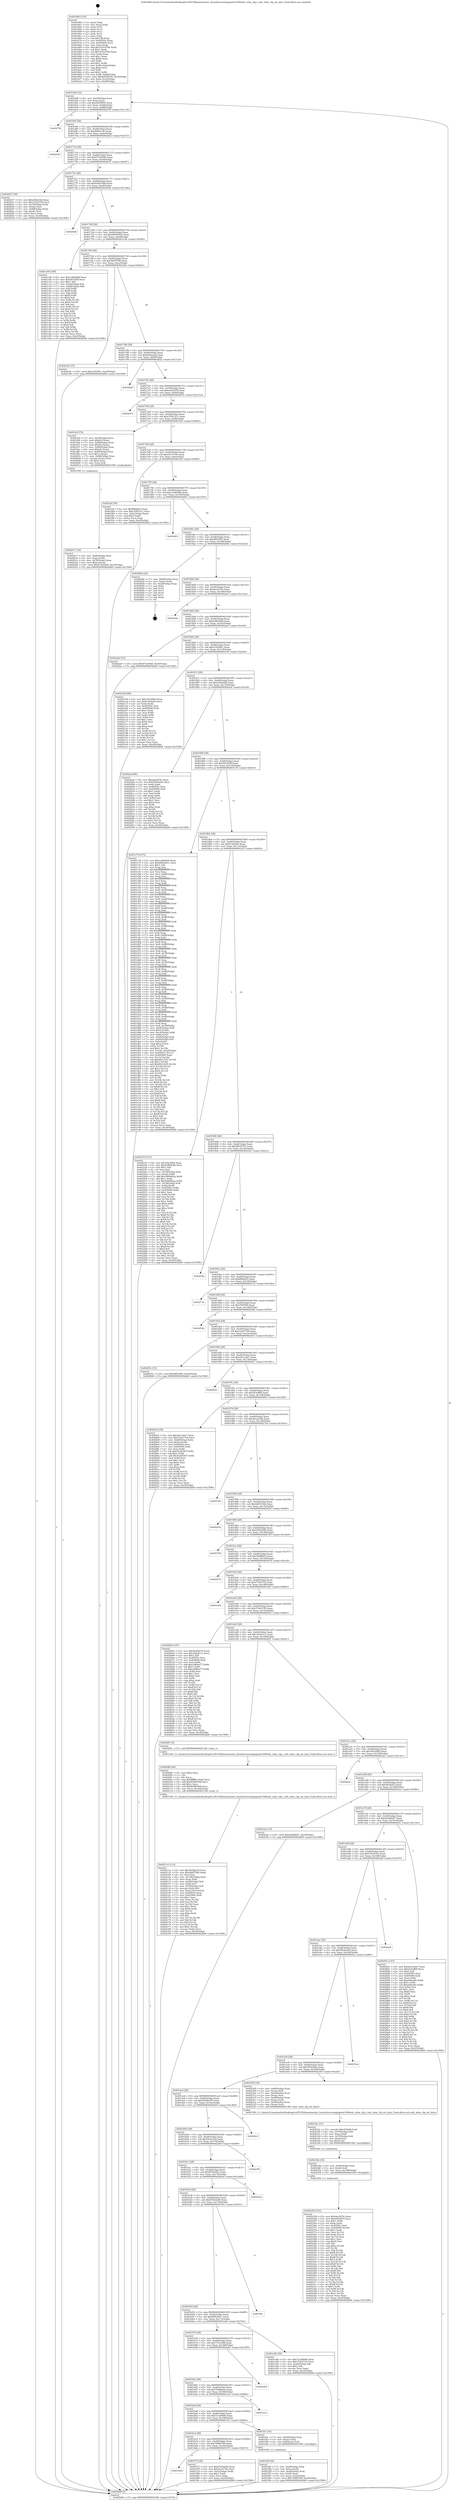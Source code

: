 digraph "0x401660" {
  label = "0x401660 (/mnt/c/Users/mathe/Desktop/tcc/POCII/binaries/extr_linuxdriversstagingwilc1000wilc_wlan_cfg.c_wilc_wlan_cfg_set_byte_Final-ollvm.out::main(0))"
  labelloc = "t"
  node[shape=record]

  Entry [label="",width=0.3,height=0.3,shape=circle,fillcolor=black,style=filled]
  "0x4016d4" [label="{
     0x4016d4 [32]\l
     | [instrs]\l
     &nbsp;&nbsp;0x4016d4 \<+6\>: mov -0xc0(%rbp),%eax\l
     &nbsp;&nbsp;0x4016da \<+2\>: mov %eax,%ecx\l
     &nbsp;&nbsp;0x4016dc \<+6\>: sub $0x8250f055,%ecx\l
     &nbsp;&nbsp;0x4016e2 \<+6\>: mov %eax,-0xd4(%rbp)\l
     &nbsp;&nbsp;0x4016e8 \<+6\>: mov %ecx,-0xd8(%rbp)\l
     &nbsp;&nbsp;0x4016ee \<+6\>: je 000000000040279f \<main+0x113f\>\l
  }"]
  "0x40279f" [label="{
     0x40279f\l
  }", style=dashed]
  "0x4016f4" [label="{
     0x4016f4 [28]\l
     | [instrs]\l
     &nbsp;&nbsp;0x4016f4 \<+5\>: jmp 00000000004016f9 \<main+0x99\>\l
     &nbsp;&nbsp;0x4016f9 \<+6\>: mov -0xd4(%rbp),%eax\l
     &nbsp;&nbsp;0x4016ff \<+5\>: sub $0x8660c34c,%eax\l
     &nbsp;&nbsp;0x401704 \<+6\>: mov %eax,-0xdc(%rbp)\l
     &nbsp;&nbsp;0x40170a \<+6\>: je 00000000004024d3 \<main+0xe73\>\l
  }"]
  Exit [label="",width=0.3,height=0.3,shape=circle,fillcolor=black,style=filled,peripheries=2]
  "0x4024d3" [label="{
     0x4024d3\l
  }", style=dashed]
  "0x401710" [label="{
     0x401710 [28]\l
     | [instrs]\l
     &nbsp;&nbsp;0x401710 \<+5\>: jmp 0000000000401715 \<main+0xb5\>\l
     &nbsp;&nbsp;0x401715 \<+6\>: mov -0xd4(%rbp),%eax\l
     &nbsp;&nbsp;0x40171b \<+5\>: sub $0x873e0440,%eax\l
     &nbsp;&nbsp;0x401720 \<+6\>: mov %eax,-0xe0(%rbp)\l
     &nbsp;&nbsp;0x401726 \<+6\>: je 0000000000402037 \<main+0x9d7\>\l
  }"]
  "0x40235d" [label="{
     0x40235d [141]\l
     | [instrs]\l
     &nbsp;&nbsp;0x40235d \<+5\>: mov $0xdaa3b7fe,%eax\l
     &nbsp;&nbsp;0x402362 \<+5\>: mov $0x46cf2f53,%ecx\l
     &nbsp;&nbsp;0x402367 \<+3\>: mov $0x1,%r9b\l
     &nbsp;&nbsp;0x40236a \<+2\>: xor %edx,%edx\l
     &nbsp;&nbsp;0x40236c \<+7\>: mov 0x40505c,%esi\l
     &nbsp;&nbsp;0x402373 \<+8\>: mov 0x405060,%r10d\l
     &nbsp;&nbsp;0x40237b \<+3\>: sub $0x1,%edx\l
     &nbsp;&nbsp;0x40237e \<+3\>: mov %esi,%r11d\l
     &nbsp;&nbsp;0x402381 \<+3\>: add %edx,%r11d\l
     &nbsp;&nbsp;0x402384 \<+4\>: imul %r11d,%esi\l
     &nbsp;&nbsp;0x402388 \<+3\>: and $0x1,%esi\l
     &nbsp;&nbsp;0x40238b \<+3\>: cmp $0x0,%esi\l
     &nbsp;&nbsp;0x40238e \<+3\>: sete %bl\l
     &nbsp;&nbsp;0x402391 \<+4\>: cmp $0xa,%r10d\l
     &nbsp;&nbsp;0x402395 \<+4\>: setl %r14b\l
     &nbsp;&nbsp;0x402399 \<+3\>: mov %bl,%r15b\l
     &nbsp;&nbsp;0x40239c \<+4\>: xor $0xff,%r15b\l
     &nbsp;&nbsp;0x4023a0 \<+3\>: mov %r14b,%r12b\l
     &nbsp;&nbsp;0x4023a3 \<+4\>: xor $0xff,%r12b\l
     &nbsp;&nbsp;0x4023a7 \<+4\>: xor $0x1,%r9b\l
     &nbsp;&nbsp;0x4023ab \<+3\>: mov %r15b,%r13b\l
     &nbsp;&nbsp;0x4023ae \<+4\>: and $0xff,%r13b\l
     &nbsp;&nbsp;0x4023b2 \<+3\>: and %r9b,%bl\l
     &nbsp;&nbsp;0x4023b5 \<+3\>: mov %r12b,%dl\l
     &nbsp;&nbsp;0x4023b8 \<+3\>: and $0xff,%dl\l
     &nbsp;&nbsp;0x4023bb \<+3\>: and %r9b,%r14b\l
     &nbsp;&nbsp;0x4023be \<+3\>: or %bl,%r13b\l
     &nbsp;&nbsp;0x4023c1 \<+3\>: or %r14b,%dl\l
     &nbsp;&nbsp;0x4023c4 \<+3\>: xor %dl,%r13b\l
     &nbsp;&nbsp;0x4023c7 \<+3\>: or %r12b,%r15b\l
     &nbsp;&nbsp;0x4023ca \<+4\>: xor $0xff,%r15b\l
     &nbsp;&nbsp;0x4023ce \<+4\>: or $0x1,%r9b\l
     &nbsp;&nbsp;0x4023d2 \<+3\>: and %r9b,%r15b\l
     &nbsp;&nbsp;0x4023d5 \<+3\>: or %r15b,%r13b\l
     &nbsp;&nbsp;0x4023d8 \<+4\>: test $0x1,%r13b\l
     &nbsp;&nbsp;0x4023dc \<+3\>: cmovne %ecx,%eax\l
     &nbsp;&nbsp;0x4023df \<+6\>: mov %eax,-0xc0(%rbp)\l
     &nbsp;&nbsp;0x4023e5 \<+5\>: jmp 0000000000402b68 \<main+0x1508\>\l
  }"]
  "0x402037" [label="{
     0x402037 [39]\l
     | [instrs]\l
     &nbsp;&nbsp;0x402037 \<+5\>: mov $0xe5fa63d4,%eax\l
     &nbsp;&nbsp;0x40203c \<+5\>: mov $0x37de5159,%ecx\l
     &nbsp;&nbsp;0x402041 \<+4\>: mov -0x78(%rbp),%rdx\l
     &nbsp;&nbsp;0x402045 \<+2\>: mov (%rdx),%esi\l
     &nbsp;&nbsp;0x402047 \<+7\>: mov -0x88(%rbp),%rdx\l
     &nbsp;&nbsp;0x40204e \<+2\>: cmp (%rdx),%esi\l
     &nbsp;&nbsp;0x402050 \<+3\>: cmovl %ecx,%eax\l
     &nbsp;&nbsp;0x402053 \<+6\>: mov %eax,-0xc0(%rbp)\l
     &nbsp;&nbsp;0x402059 \<+5\>: jmp 0000000000402b68 \<main+0x1508\>\l
  }"]
  "0x40172c" [label="{
     0x40172c [28]\l
     | [instrs]\l
     &nbsp;&nbsp;0x40172c \<+5\>: jmp 0000000000401731 \<main+0xd1\>\l
     &nbsp;&nbsp;0x401731 \<+6\>: mov -0xd4(%rbp),%eax\l
     &nbsp;&nbsp;0x401737 \<+5\>: sub $0x8c8b76d0,%eax\l
     &nbsp;&nbsp;0x40173c \<+6\>: mov %eax,-0xe4(%rbp)\l
     &nbsp;&nbsp;0x401742 \<+6\>: je 00000000004029a8 \<main+0x1348\>\l
  }"]
  "0x40234b" [label="{
     0x40234b [18]\l
     | [instrs]\l
     &nbsp;&nbsp;0x40234b \<+4\>: mov -0x80(%rbp),%rdi\l
     &nbsp;&nbsp;0x40234f \<+3\>: mov (%rdi),%rdi\l
     &nbsp;&nbsp;0x402352 \<+6\>: mov %eax,-0x198(%rbp)\l
     &nbsp;&nbsp;0x402358 \<+5\>: call 0000000000401030 \<free@plt\>\l
     | [calls]\l
     &nbsp;&nbsp;0x401030 \{1\} (unknown)\l
  }"]
  "0x4029a8" [label="{
     0x4029a8\l
  }", style=dashed]
  "0x401748" [label="{
     0x401748 [28]\l
     | [instrs]\l
     &nbsp;&nbsp;0x401748 \<+5\>: jmp 000000000040174d \<main+0xed\>\l
     &nbsp;&nbsp;0x40174d \<+6\>: mov -0xd4(%rbp),%eax\l
     &nbsp;&nbsp;0x401753 \<+5\>: sub $0x94005834,%eax\l
     &nbsp;&nbsp;0x401758 \<+6\>: mov %eax,-0xe8(%rbp)\l
     &nbsp;&nbsp;0x40175e \<+6\>: je 0000000000401c06 \<main+0x5a6\>\l
  }"]
  "0x40232c" [label="{
     0x40232c [31]\l
     | [instrs]\l
     &nbsp;&nbsp;0x40232c \<+10\>: movabs $0x4030d6,%rdi\l
     &nbsp;&nbsp;0x402336 \<+4\>: mov -0x70(%rbp),%r8\l
     &nbsp;&nbsp;0x40233a \<+3\>: mov %eax,(%r8)\l
     &nbsp;&nbsp;0x40233d \<+4\>: mov -0x70(%rbp),%r8\l
     &nbsp;&nbsp;0x402341 \<+3\>: mov (%r8),%esi\l
     &nbsp;&nbsp;0x402344 \<+2\>: mov $0x0,%al\l
     &nbsp;&nbsp;0x402346 \<+5\>: call 0000000000401040 \<printf@plt\>\l
     | [calls]\l
     &nbsp;&nbsp;0x401040 \{1\} (unknown)\l
  }"]
  "0x401c06" [label="{
     0x401c06 [106]\l
     | [instrs]\l
     &nbsp;&nbsp;0x401c06 \<+5\>: mov $0xcc6600d9,%eax\l
     &nbsp;&nbsp;0x401c0b \<+5\>: mov $0xf451f45f,%ecx\l
     &nbsp;&nbsp;0x401c10 \<+2\>: mov $0x1,%dl\l
     &nbsp;&nbsp;0x401c12 \<+7\>: mov -0xba(%rbp),%sil\l
     &nbsp;&nbsp;0x401c19 \<+7\>: mov -0xb9(%rbp),%dil\l
     &nbsp;&nbsp;0x401c20 \<+3\>: mov %sil,%r8b\l
     &nbsp;&nbsp;0x401c23 \<+4\>: xor $0xff,%r8b\l
     &nbsp;&nbsp;0x401c27 \<+3\>: mov %dil,%r9b\l
     &nbsp;&nbsp;0x401c2a \<+4\>: xor $0xff,%r9b\l
     &nbsp;&nbsp;0x401c2e \<+3\>: xor $0x0,%dl\l
     &nbsp;&nbsp;0x401c31 \<+3\>: mov %r8b,%r10b\l
     &nbsp;&nbsp;0x401c34 \<+4\>: and $0x0,%r10b\l
     &nbsp;&nbsp;0x401c38 \<+3\>: and %dl,%sil\l
     &nbsp;&nbsp;0x401c3b \<+3\>: mov %r9b,%r11b\l
     &nbsp;&nbsp;0x401c3e \<+4\>: and $0x0,%r11b\l
     &nbsp;&nbsp;0x401c42 \<+3\>: and %dl,%dil\l
     &nbsp;&nbsp;0x401c45 \<+3\>: or %sil,%r10b\l
     &nbsp;&nbsp;0x401c48 \<+3\>: or %dil,%r11b\l
     &nbsp;&nbsp;0x401c4b \<+3\>: xor %r11b,%r10b\l
     &nbsp;&nbsp;0x401c4e \<+3\>: or %r9b,%r8b\l
     &nbsp;&nbsp;0x401c51 \<+4\>: xor $0xff,%r8b\l
     &nbsp;&nbsp;0x401c55 \<+3\>: or $0x0,%dl\l
     &nbsp;&nbsp;0x401c58 \<+3\>: and %dl,%r8b\l
     &nbsp;&nbsp;0x401c5b \<+3\>: or %r8b,%r10b\l
     &nbsp;&nbsp;0x401c5e \<+4\>: test $0x1,%r10b\l
     &nbsp;&nbsp;0x401c62 \<+3\>: cmovne %ecx,%eax\l
     &nbsp;&nbsp;0x401c65 \<+6\>: mov %eax,-0xc0(%rbp)\l
     &nbsp;&nbsp;0x401c6b \<+5\>: jmp 0000000000402b68 \<main+0x1508\>\l
  }"]
  "0x401764" [label="{
     0x401764 [28]\l
     | [instrs]\l
     &nbsp;&nbsp;0x401764 \<+5\>: jmp 0000000000401769 \<main+0x109\>\l
     &nbsp;&nbsp;0x401769 \<+6\>: mov -0xd4(%rbp),%eax\l
     &nbsp;&nbsp;0x40176f \<+5\>: sub $0x94df7586,%eax\l
     &nbsp;&nbsp;0x401774 \<+6\>: mov %eax,-0xec(%rbp)\l
     &nbsp;&nbsp;0x40177a \<+6\>: je 000000000040218e \<main+0xb2e\>\l
  }"]
  "0x402b68" [label="{
     0x402b68 [5]\l
     | [instrs]\l
     &nbsp;&nbsp;0x402b68 \<+5\>: jmp 00000000004016d4 \<main+0x74\>\l
  }"]
  "0x401660" [label="{
     0x401660 [116]\l
     | [instrs]\l
     &nbsp;&nbsp;0x401660 \<+1\>: push %rbp\l
     &nbsp;&nbsp;0x401661 \<+3\>: mov %rsp,%rbp\l
     &nbsp;&nbsp;0x401664 \<+2\>: push %r15\l
     &nbsp;&nbsp;0x401666 \<+2\>: push %r14\l
     &nbsp;&nbsp;0x401668 \<+2\>: push %r13\l
     &nbsp;&nbsp;0x40166a \<+2\>: push %r12\l
     &nbsp;&nbsp;0x40166c \<+1\>: push %rbx\l
     &nbsp;&nbsp;0x40166d \<+7\>: sub $0x198,%rsp\l
     &nbsp;&nbsp;0x401674 \<+7\>: mov 0x40505c,%eax\l
     &nbsp;&nbsp;0x40167b \<+7\>: mov 0x405060,%ecx\l
     &nbsp;&nbsp;0x401682 \<+2\>: mov %eax,%edx\l
     &nbsp;&nbsp;0x401684 \<+6\>: add $0x1b51d764,%edx\l
     &nbsp;&nbsp;0x40168a \<+3\>: sub $0x1,%edx\l
     &nbsp;&nbsp;0x40168d \<+6\>: sub $0x1b51d764,%edx\l
     &nbsp;&nbsp;0x401693 \<+3\>: imul %edx,%eax\l
     &nbsp;&nbsp;0x401696 \<+3\>: and $0x1,%eax\l
     &nbsp;&nbsp;0x401699 \<+3\>: cmp $0x0,%eax\l
     &nbsp;&nbsp;0x40169c \<+4\>: sete %r8b\l
     &nbsp;&nbsp;0x4016a0 \<+4\>: and $0x1,%r8b\l
     &nbsp;&nbsp;0x4016a4 \<+7\>: mov %r8b,-0xba(%rbp)\l
     &nbsp;&nbsp;0x4016ab \<+3\>: cmp $0xa,%ecx\l
     &nbsp;&nbsp;0x4016ae \<+4\>: setl %r8b\l
     &nbsp;&nbsp;0x4016b2 \<+4\>: and $0x1,%r8b\l
     &nbsp;&nbsp;0x4016b6 \<+7\>: mov %r8b,-0xb9(%rbp)\l
     &nbsp;&nbsp;0x4016bd \<+10\>: movl $0x94005834,-0xc0(%rbp)\l
     &nbsp;&nbsp;0x4016c7 \<+6\>: mov %edi,-0xc4(%rbp)\l
     &nbsp;&nbsp;0x4016cd \<+7\>: mov %rsi,-0xd0(%rbp)\l
  }"]
  "0x40211e" [label="{
     0x40211e [112]\l
     | [instrs]\l
     &nbsp;&nbsp;0x40211e \<+5\>: mov $0x5b29bc55,%ecx\l
     &nbsp;&nbsp;0x402123 \<+5\>: mov $0x94df7586,%edx\l
     &nbsp;&nbsp;0x402128 \<+2\>: xor %esi,%esi\l
     &nbsp;&nbsp;0x40212a \<+6\>: mov -0x194(%rbp),%edi\l
     &nbsp;&nbsp;0x402130 \<+3\>: imul %eax,%edi\l
     &nbsp;&nbsp;0x402133 \<+4\>: mov -0x80(%rbp),%r8\l
     &nbsp;&nbsp;0x402137 \<+3\>: mov (%r8),%r8\l
     &nbsp;&nbsp;0x40213a \<+4\>: mov -0x78(%rbp),%r9\l
     &nbsp;&nbsp;0x40213e \<+3\>: movslq (%r9),%r9\l
     &nbsp;&nbsp;0x402141 \<+4\>: mov %edi,(%r8,%r9,4)\l
     &nbsp;&nbsp;0x402145 \<+7\>: mov 0x40505c,%eax\l
     &nbsp;&nbsp;0x40214c \<+7\>: mov 0x405060,%edi\l
     &nbsp;&nbsp;0x402153 \<+3\>: sub $0x1,%esi\l
     &nbsp;&nbsp;0x402156 \<+3\>: mov %eax,%r10d\l
     &nbsp;&nbsp;0x402159 \<+3\>: add %esi,%r10d\l
     &nbsp;&nbsp;0x40215c \<+4\>: imul %r10d,%eax\l
     &nbsp;&nbsp;0x402160 \<+3\>: and $0x1,%eax\l
     &nbsp;&nbsp;0x402163 \<+3\>: cmp $0x0,%eax\l
     &nbsp;&nbsp;0x402166 \<+4\>: sete %r11b\l
     &nbsp;&nbsp;0x40216a \<+3\>: cmp $0xa,%edi\l
     &nbsp;&nbsp;0x40216d \<+3\>: setl %bl\l
     &nbsp;&nbsp;0x402170 \<+3\>: mov %r11b,%r14b\l
     &nbsp;&nbsp;0x402173 \<+3\>: and %bl,%r14b\l
     &nbsp;&nbsp;0x402176 \<+3\>: xor %bl,%r11b\l
     &nbsp;&nbsp;0x402179 \<+3\>: or %r11b,%r14b\l
     &nbsp;&nbsp;0x40217c \<+4\>: test $0x1,%r14b\l
     &nbsp;&nbsp;0x402180 \<+3\>: cmovne %edx,%ecx\l
     &nbsp;&nbsp;0x402183 \<+6\>: mov %ecx,-0xc0(%rbp)\l
     &nbsp;&nbsp;0x402189 \<+5\>: jmp 0000000000402b68 \<main+0x1508\>\l
  }"]
  "0x40218e" [label="{
     0x40218e [15]\l
     | [instrs]\l
     &nbsp;&nbsp;0x40218e \<+10\>: movl $0xe18cf001,-0xc0(%rbp)\l
     &nbsp;&nbsp;0x402198 \<+5\>: jmp 0000000000402b68 \<main+0x1508\>\l
  }"]
  "0x401780" [label="{
     0x401780 [28]\l
     | [instrs]\l
     &nbsp;&nbsp;0x401780 \<+5\>: jmp 0000000000401785 \<main+0x125\>\l
     &nbsp;&nbsp;0x401785 \<+6\>: mov -0xd4(%rbp),%eax\l
     &nbsp;&nbsp;0x40178b \<+5\>: sub $0x9edeaad2,%eax\l
     &nbsp;&nbsp;0x401790 \<+6\>: mov %eax,-0xf0(%rbp)\l
     &nbsp;&nbsp;0x401796 \<+6\>: je 000000000040282d \<main+0x11cd\>\l
  }"]
  "0x4020f6" [label="{
     0x4020f6 [40]\l
     | [instrs]\l
     &nbsp;&nbsp;0x4020f6 \<+5\>: mov $0x2,%ecx\l
     &nbsp;&nbsp;0x4020fb \<+1\>: cltd\l
     &nbsp;&nbsp;0x4020fc \<+2\>: idiv %ecx\l
     &nbsp;&nbsp;0x4020fe \<+6\>: imul $0xfffffffe,%edx,%ecx\l
     &nbsp;&nbsp;0x402104 \<+6\>: add $0x85480308,%ecx\l
     &nbsp;&nbsp;0x40210a \<+3\>: add $0x1,%ecx\l
     &nbsp;&nbsp;0x40210d \<+6\>: sub $0x85480308,%ecx\l
     &nbsp;&nbsp;0x402113 \<+6\>: mov %ecx,-0x194(%rbp)\l
     &nbsp;&nbsp;0x402119 \<+5\>: call 0000000000401160 \<next_i\>\l
     | [calls]\l
     &nbsp;&nbsp;0x401160 \{1\} (/mnt/c/Users/mathe/Desktop/tcc/POCII/binaries/extr_linuxdriversstagingwilc1000wilc_wlan_cfg.c_wilc_wlan_cfg_set_byte_Final-ollvm.out::next_i)\l
  }"]
  "0x40282d" [label="{
     0x40282d\l
  }", style=dashed]
  "0x40179c" [label="{
     0x40179c [28]\l
     | [instrs]\l
     &nbsp;&nbsp;0x40179c \<+5\>: jmp 00000000004017a1 \<main+0x141\>\l
     &nbsp;&nbsp;0x4017a1 \<+6\>: mov -0xd4(%rbp),%eax\l
     &nbsp;&nbsp;0x4017a7 \<+5\>: sub $0xae443f7b,%eax\l
     &nbsp;&nbsp;0x4017ac \<+6\>: mov %eax,-0xf4(%rbp)\l
     &nbsp;&nbsp;0x4017b2 \<+6\>: je 000000000040267d \<main+0x101d\>\l
  }"]
  "0x402017" [label="{
     0x402017 [32]\l
     | [instrs]\l
     &nbsp;&nbsp;0x402017 \<+4\>: mov -0x80(%rbp),%rdi\l
     &nbsp;&nbsp;0x40201b \<+3\>: mov %rax,(%rdi)\l
     &nbsp;&nbsp;0x40201e \<+4\>: mov -0x78(%rbp),%rax\l
     &nbsp;&nbsp;0x402022 \<+6\>: movl $0x0,(%rax)\l
     &nbsp;&nbsp;0x402028 \<+10\>: movl $0x873e0440,-0xc0(%rbp)\l
     &nbsp;&nbsp;0x402032 \<+5\>: jmp 0000000000402b68 \<main+0x1508\>\l
  }"]
  "0x40267d" [label="{
     0x40267d\l
  }", style=dashed]
  "0x4017b8" [label="{
     0x4017b8 [28]\l
     | [instrs]\l
     &nbsp;&nbsp;0x4017b8 \<+5\>: jmp 00000000004017bd \<main+0x15d\>\l
     &nbsp;&nbsp;0x4017bd \<+6\>: mov -0xd4(%rbp),%eax\l
     &nbsp;&nbsp;0x4017c3 \<+5\>: sub $0xc5561511,%eax\l
     &nbsp;&nbsp;0x4017c8 \<+6\>: mov %eax,-0xf8(%rbp)\l
     &nbsp;&nbsp;0x4017ce \<+6\>: je 0000000000401fcd \<main+0x96d\>\l
  }"]
  "0x401be0" [label="{
     0x401be0\l
  }", style=dashed]
  "0x401fcd" [label="{
     0x401fcd [74]\l
     | [instrs]\l
     &nbsp;&nbsp;0x401fcd \<+7\>: mov -0xa0(%rbp),%rax\l
     &nbsp;&nbsp;0x401fd4 \<+6\>: movl $0x64,(%rax)\l
     &nbsp;&nbsp;0x401fda \<+7\>: mov -0x98(%rbp),%rax\l
     &nbsp;&nbsp;0x401fe1 \<+6\>: movl $0x64,(%rax)\l
     &nbsp;&nbsp;0x401fe7 \<+7\>: mov -0x90(%rbp),%rax\l
     &nbsp;&nbsp;0x401fee \<+6\>: movl $0x64,(%rax)\l
     &nbsp;&nbsp;0x401ff4 \<+7\>: mov -0x88(%rbp),%rax\l
     &nbsp;&nbsp;0x401ffb \<+6\>: movl $0x1,(%rax)\l
     &nbsp;&nbsp;0x402001 \<+7\>: mov -0x88(%rbp),%rax\l
     &nbsp;&nbsp;0x402008 \<+3\>: movslq (%rax),%rax\l
     &nbsp;&nbsp;0x40200b \<+4\>: shl $0x2,%rax\l
     &nbsp;&nbsp;0x40200f \<+3\>: mov %rax,%rdi\l
     &nbsp;&nbsp;0x402012 \<+5\>: call 0000000000401050 \<malloc@plt\>\l
     | [calls]\l
     &nbsp;&nbsp;0x401050 \{1\} (unknown)\l
  }"]
  "0x4017d4" [label="{
     0x4017d4 [28]\l
     | [instrs]\l
     &nbsp;&nbsp;0x4017d4 \<+5\>: jmp 00000000004017d9 \<main+0x179\>\l
     &nbsp;&nbsp;0x4017d9 \<+6\>: mov -0xd4(%rbp),%eax\l
     &nbsp;&nbsp;0x4017df \<+5\>: sub $0xc6c1079e,%eax\l
     &nbsp;&nbsp;0x4017e4 \<+6\>: mov %eax,-0xfc(%rbp)\l
     &nbsp;&nbsp;0x4017ea \<+6\>: je 0000000000401faf \<main+0x94f\>\l
  }"]
  "0x401f73" [label="{
     0x401f73 [30]\l
     | [instrs]\l
     &nbsp;&nbsp;0x401f73 \<+5\>: mov $0x67d3dcd9,%eax\l
     &nbsp;&nbsp;0x401f78 \<+5\>: mov $0xc6c1079e,%ecx\l
     &nbsp;&nbsp;0x401f7d \<+3\>: mov -0x2c(%rbp),%edx\l
     &nbsp;&nbsp;0x401f80 \<+3\>: cmp $0x1,%edx\l
     &nbsp;&nbsp;0x401f83 \<+3\>: cmovl %ecx,%eax\l
     &nbsp;&nbsp;0x401f86 \<+6\>: mov %eax,-0xc0(%rbp)\l
     &nbsp;&nbsp;0x401f8c \<+5\>: jmp 0000000000402b68 \<main+0x1508\>\l
  }"]
  "0x401faf" [label="{
     0x401faf [30]\l
     | [instrs]\l
     &nbsp;&nbsp;0x401faf \<+5\>: mov $0xff4f4d23,%eax\l
     &nbsp;&nbsp;0x401fb4 \<+5\>: mov $0xc5561511,%ecx\l
     &nbsp;&nbsp;0x401fb9 \<+3\>: mov -0x2c(%rbp),%edx\l
     &nbsp;&nbsp;0x401fbc \<+3\>: cmp $0x0,%edx\l
     &nbsp;&nbsp;0x401fbf \<+3\>: cmove %ecx,%eax\l
     &nbsp;&nbsp;0x401fc2 \<+6\>: mov %eax,-0xc0(%rbp)\l
     &nbsp;&nbsp;0x401fc8 \<+5\>: jmp 0000000000402b68 \<main+0x1508\>\l
  }"]
  "0x4017f0" [label="{
     0x4017f0 [28]\l
     | [instrs]\l
     &nbsp;&nbsp;0x4017f0 \<+5\>: jmp 00000000004017f5 \<main+0x195\>\l
     &nbsp;&nbsp;0x4017f5 \<+6\>: mov -0xd4(%rbp),%eax\l
     &nbsp;&nbsp;0x4017fb \<+5\>: sub $0xcc6600d9,%eax\l
     &nbsp;&nbsp;0x401800 \<+6\>: mov %eax,-0x100(%rbp)\l
     &nbsp;&nbsp;0x401806 \<+6\>: je 0000000000402963 \<main+0x1303\>\l
  }"]
  "0x401f4f" [label="{
     0x401f4f [36]\l
     | [instrs]\l
     &nbsp;&nbsp;0x401f4f \<+7\>: mov -0xa8(%rbp),%rdi\l
     &nbsp;&nbsp;0x401f56 \<+2\>: mov %eax,(%rdi)\l
     &nbsp;&nbsp;0x401f58 \<+7\>: mov -0xa8(%rbp),%rdi\l
     &nbsp;&nbsp;0x401f5f \<+2\>: mov (%rdi),%eax\l
     &nbsp;&nbsp;0x401f61 \<+3\>: mov %eax,-0x2c(%rbp)\l
     &nbsp;&nbsp;0x401f64 \<+10\>: movl $0x7d986789,-0xc0(%rbp)\l
     &nbsp;&nbsp;0x401f6e \<+5\>: jmp 0000000000402b68 \<main+0x1508\>\l
  }"]
  "0x402963" [label="{
     0x402963\l
  }", style=dashed]
  "0x40180c" [label="{
     0x40180c [28]\l
     | [instrs]\l
     &nbsp;&nbsp;0x40180c \<+5\>: jmp 0000000000401811 \<main+0x1b1\>\l
     &nbsp;&nbsp;0x401811 \<+6\>: mov -0xd4(%rbp),%eax\l
     &nbsp;&nbsp;0x401817 \<+5\>: sub $0xd6f10f9c,%eax\l
     &nbsp;&nbsp;0x40181c \<+6\>: mov %eax,-0x104(%rbp)\l
     &nbsp;&nbsp;0x401822 \<+6\>: je 000000000040294b \<main+0x12eb\>\l
  }"]
  "0x401bc4" [label="{
     0x401bc4 [28]\l
     | [instrs]\l
     &nbsp;&nbsp;0x401bc4 \<+5\>: jmp 0000000000401bc9 \<main+0x569\>\l
     &nbsp;&nbsp;0x401bc9 \<+6\>: mov -0xd4(%rbp),%eax\l
     &nbsp;&nbsp;0x401bcf \<+5\>: sub $0x7d986789,%eax\l
     &nbsp;&nbsp;0x401bd4 \<+6\>: mov %eax,-0x18c(%rbp)\l
     &nbsp;&nbsp;0x401bda \<+6\>: je 0000000000401f73 \<main+0x913\>\l
  }"]
  "0x40294b" [label="{
     0x40294b [24]\l
     | [instrs]\l
     &nbsp;&nbsp;0x40294b \<+7\>: mov -0xb8(%rbp),%rax\l
     &nbsp;&nbsp;0x402952 \<+2\>: mov (%rax),%eax\l
     &nbsp;&nbsp;0x402954 \<+4\>: lea -0x28(%rbp),%rsp\l
     &nbsp;&nbsp;0x402958 \<+1\>: pop %rbx\l
     &nbsp;&nbsp;0x402959 \<+2\>: pop %r12\l
     &nbsp;&nbsp;0x40295b \<+2\>: pop %r13\l
     &nbsp;&nbsp;0x40295d \<+2\>: pop %r14\l
     &nbsp;&nbsp;0x40295f \<+2\>: pop %r15\l
     &nbsp;&nbsp;0x402961 \<+1\>: pop %rbp\l
     &nbsp;&nbsp;0x402962 \<+1\>: ret\l
  }"]
  "0x401828" [label="{
     0x401828 [28]\l
     | [instrs]\l
     &nbsp;&nbsp;0x401828 \<+5\>: jmp 000000000040182d \<main+0x1cd\>\l
     &nbsp;&nbsp;0x40182d \<+6\>: mov -0xd4(%rbp),%eax\l
     &nbsp;&nbsp;0x401833 \<+5\>: sub $0xdaa3b7fe,%eax\l
     &nbsp;&nbsp;0x401838 \<+6\>: mov %eax,-0x108(%rbp)\l
     &nbsp;&nbsp;0x40183e \<+6\>: je 0000000000402a4e \<main+0x13ee\>\l
  }"]
  "0x401f3c" [label="{
     0x401f3c [19]\l
     | [instrs]\l
     &nbsp;&nbsp;0x401f3c \<+7\>: mov -0xb0(%rbp),%rax\l
     &nbsp;&nbsp;0x401f43 \<+3\>: mov (%rax),%rax\l
     &nbsp;&nbsp;0x401f46 \<+4\>: mov 0x8(%rax),%rdi\l
     &nbsp;&nbsp;0x401f4a \<+5\>: call 0000000000401060 \<atoi@plt\>\l
     | [calls]\l
     &nbsp;&nbsp;0x401060 \{1\} (unknown)\l
  }"]
  "0x402a4e" [label="{
     0x402a4e\l
  }", style=dashed]
  "0x401844" [label="{
     0x401844 [28]\l
     | [instrs]\l
     &nbsp;&nbsp;0x401844 \<+5\>: jmp 0000000000401849 \<main+0x1e9\>\l
     &nbsp;&nbsp;0x401849 \<+6\>: mov -0xd4(%rbp),%eax\l
     &nbsp;&nbsp;0x40184f \<+5\>: sub $0xdc863bdd,%eax\l
     &nbsp;&nbsp;0x401854 \<+6\>: mov %eax,-0x10c(%rbp)\l
     &nbsp;&nbsp;0x40185a \<+6\>: je 00000000004022a0 \<main+0xc40\>\l
  }"]
  "0x401ba8" [label="{
     0x401ba8 [28]\l
     | [instrs]\l
     &nbsp;&nbsp;0x401ba8 \<+5\>: jmp 0000000000401bad \<main+0x54d\>\l
     &nbsp;&nbsp;0x401bad \<+6\>: mov -0xd4(%rbp),%eax\l
     &nbsp;&nbsp;0x401bb3 \<+5\>: sub $0x7a1d6946,%eax\l
     &nbsp;&nbsp;0x401bb8 \<+6\>: mov %eax,-0x188(%rbp)\l
     &nbsp;&nbsp;0x401bbe \<+6\>: je 0000000000401f3c \<main+0x8dc\>\l
  }"]
  "0x4022a0" [label="{
     0x4022a0 [15]\l
     | [instrs]\l
     &nbsp;&nbsp;0x4022a0 \<+10\>: movl $0x873e0440,-0xc0(%rbp)\l
     &nbsp;&nbsp;0x4022aa \<+5\>: jmp 0000000000402b68 \<main+0x1508\>\l
  }"]
  "0x401860" [label="{
     0x401860 [28]\l
     | [instrs]\l
     &nbsp;&nbsp;0x401860 \<+5\>: jmp 0000000000401865 \<main+0x205\>\l
     &nbsp;&nbsp;0x401865 \<+6\>: mov -0xd4(%rbp),%eax\l
     &nbsp;&nbsp;0x40186b \<+5\>: sub $0xe18cf001,%eax\l
     &nbsp;&nbsp;0x401870 \<+6\>: mov %eax,-0x110(%rbp)\l
     &nbsp;&nbsp;0x401876 \<+6\>: je 000000000040219d \<main+0xb3d\>\l
  }"]
  "0x401ec4" [label="{
     0x401ec4\l
  }", style=dashed]
  "0x40219d" [label="{
     0x40219d [86]\l
     | [instrs]\l
     &nbsp;&nbsp;0x40219d \<+5\>: mov $0x3d2cf06d,%eax\l
     &nbsp;&nbsp;0x4021a2 \<+5\>: mov $0xfc3e820e,%ecx\l
     &nbsp;&nbsp;0x4021a7 \<+2\>: xor %edx,%edx\l
     &nbsp;&nbsp;0x4021a9 \<+7\>: mov 0x40505c,%esi\l
     &nbsp;&nbsp;0x4021b0 \<+7\>: mov 0x405060,%edi\l
     &nbsp;&nbsp;0x4021b7 \<+3\>: sub $0x1,%edx\l
     &nbsp;&nbsp;0x4021ba \<+3\>: mov %esi,%r8d\l
     &nbsp;&nbsp;0x4021bd \<+3\>: add %edx,%r8d\l
     &nbsp;&nbsp;0x4021c0 \<+4\>: imul %r8d,%esi\l
     &nbsp;&nbsp;0x4021c4 \<+3\>: and $0x1,%esi\l
     &nbsp;&nbsp;0x4021c7 \<+3\>: cmp $0x0,%esi\l
     &nbsp;&nbsp;0x4021ca \<+4\>: sete %r9b\l
     &nbsp;&nbsp;0x4021ce \<+3\>: cmp $0xa,%edi\l
     &nbsp;&nbsp;0x4021d1 \<+4\>: setl %r10b\l
     &nbsp;&nbsp;0x4021d5 \<+3\>: mov %r9b,%r11b\l
     &nbsp;&nbsp;0x4021d8 \<+3\>: and %r10b,%r11b\l
     &nbsp;&nbsp;0x4021db \<+3\>: xor %r10b,%r9b\l
     &nbsp;&nbsp;0x4021de \<+3\>: or %r9b,%r11b\l
     &nbsp;&nbsp;0x4021e1 \<+4\>: test $0x1,%r11b\l
     &nbsp;&nbsp;0x4021e5 \<+3\>: cmovne %ecx,%eax\l
     &nbsp;&nbsp;0x4021e8 \<+6\>: mov %eax,-0xc0(%rbp)\l
     &nbsp;&nbsp;0x4021ee \<+5\>: jmp 0000000000402b68 \<main+0x1508\>\l
  }"]
  "0x40187c" [label="{
     0x40187c [28]\l
     | [instrs]\l
     &nbsp;&nbsp;0x40187c \<+5\>: jmp 0000000000401881 \<main+0x221\>\l
     &nbsp;&nbsp;0x401881 \<+6\>: mov -0xd4(%rbp),%eax\l
     &nbsp;&nbsp;0x401887 \<+5\>: sub $0xe5fa63d4,%eax\l
     &nbsp;&nbsp;0x40188c \<+6\>: mov %eax,-0x114(%rbp)\l
     &nbsp;&nbsp;0x401892 \<+6\>: je 00000000004022af \<main+0xc4f\>\l
  }"]
  "0x401b8c" [label="{
     0x401b8c [28]\l
     | [instrs]\l
     &nbsp;&nbsp;0x401b8c \<+5\>: jmp 0000000000401b91 \<main+0x531\>\l
     &nbsp;&nbsp;0x401b91 \<+6\>: mov -0xd4(%rbp),%eax\l
     &nbsp;&nbsp;0x401b97 \<+5\>: sub $0x79a86aae,%eax\l
     &nbsp;&nbsp;0x401b9c \<+6\>: mov %eax,-0x184(%rbp)\l
     &nbsp;&nbsp;0x401ba2 \<+6\>: je 0000000000401ec4 \<main+0x864\>\l
  }"]
  "0x4022af" [label="{
     0x4022af [86]\l
     | [instrs]\l
     &nbsp;&nbsp;0x4022af \<+5\>: mov $0xdaa3b7fe,%eax\l
     &nbsp;&nbsp;0x4022b4 \<+5\>: mov $0x595a0a9c,%ecx\l
     &nbsp;&nbsp;0x4022b9 \<+2\>: xor %edx,%edx\l
     &nbsp;&nbsp;0x4022bb \<+7\>: mov 0x40505c,%esi\l
     &nbsp;&nbsp;0x4022c2 \<+7\>: mov 0x405060,%edi\l
     &nbsp;&nbsp;0x4022c9 \<+3\>: sub $0x1,%edx\l
     &nbsp;&nbsp;0x4022cc \<+3\>: mov %esi,%r8d\l
     &nbsp;&nbsp;0x4022cf \<+3\>: add %edx,%r8d\l
     &nbsp;&nbsp;0x4022d2 \<+4\>: imul %r8d,%esi\l
     &nbsp;&nbsp;0x4022d6 \<+3\>: and $0x1,%esi\l
     &nbsp;&nbsp;0x4022d9 \<+3\>: cmp $0x0,%esi\l
     &nbsp;&nbsp;0x4022dc \<+4\>: sete %r9b\l
     &nbsp;&nbsp;0x4022e0 \<+3\>: cmp $0xa,%edi\l
     &nbsp;&nbsp;0x4022e3 \<+4\>: setl %r10b\l
     &nbsp;&nbsp;0x4022e7 \<+3\>: mov %r9b,%r11b\l
     &nbsp;&nbsp;0x4022ea \<+3\>: and %r10b,%r11b\l
     &nbsp;&nbsp;0x4022ed \<+3\>: xor %r10b,%r9b\l
     &nbsp;&nbsp;0x4022f0 \<+3\>: or %r9b,%r11b\l
     &nbsp;&nbsp;0x4022f3 \<+4\>: test $0x1,%r11b\l
     &nbsp;&nbsp;0x4022f7 \<+3\>: cmovne %ecx,%eax\l
     &nbsp;&nbsp;0x4022fa \<+6\>: mov %eax,-0xc0(%rbp)\l
     &nbsp;&nbsp;0x402300 \<+5\>: jmp 0000000000402b68 \<main+0x1508\>\l
  }"]
  "0x401898" [label="{
     0x401898 [28]\l
     | [instrs]\l
     &nbsp;&nbsp;0x401898 \<+5\>: jmp 000000000040189d \<main+0x23d\>\l
     &nbsp;&nbsp;0x40189d \<+6\>: mov -0xd4(%rbp),%eax\l
     &nbsp;&nbsp;0x4018a3 \<+5\>: sub $0xf451f45f,%eax\l
     &nbsp;&nbsp;0x4018a8 \<+6\>: mov %eax,-0x118(%rbp)\l
     &nbsp;&nbsp;0x4018ae \<+6\>: je 0000000000401c70 \<main+0x610\>\l
  }"]
  "0x402ab5" [label="{
     0x402ab5\l
  }", style=dashed]
  "0x401c70" [label="{
     0x401c70 [475]\l
     | [instrs]\l
     &nbsp;&nbsp;0x401c70 \<+5\>: mov $0xcc6600d9,%eax\l
     &nbsp;&nbsp;0x401c75 \<+5\>: mov $0x686b4811,%ecx\l
     &nbsp;&nbsp;0x401c7a \<+2\>: mov $0x1,%dl\l
     &nbsp;&nbsp;0x401c7c \<+3\>: mov %rsp,%rsi\l
     &nbsp;&nbsp;0x401c7f \<+4\>: add $0xfffffffffffffff0,%rsi\l
     &nbsp;&nbsp;0x401c83 \<+3\>: mov %rsi,%rsp\l
     &nbsp;&nbsp;0x401c86 \<+7\>: mov %rsi,-0xb8(%rbp)\l
     &nbsp;&nbsp;0x401c8d \<+3\>: mov %rsp,%rsi\l
     &nbsp;&nbsp;0x401c90 \<+4\>: add $0xfffffffffffffff0,%rsi\l
     &nbsp;&nbsp;0x401c94 \<+3\>: mov %rsi,%rsp\l
     &nbsp;&nbsp;0x401c97 \<+3\>: mov %rsp,%rdi\l
     &nbsp;&nbsp;0x401c9a \<+4\>: add $0xfffffffffffffff0,%rdi\l
     &nbsp;&nbsp;0x401c9e \<+3\>: mov %rdi,%rsp\l
     &nbsp;&nbsp;0x401ca1 \<+7\>: mov %rdi,-0xb0(%rbp)\l
     &nbsp;&nbsp;0x401ca8 \<+3\>: mov %rsp,%rdi\l
     &nbsp;&nbsp;0x401cab \<+4\>: add $0xfffffffffffffff0,%rdi\l
     &nbsp;&nbsp;0x401caf \<+3\>: mov %rdi,%rsp\l
     &nbsp;&nbsp;0x401cb2 \<+7\>: mov %rdi,-0xa8(%rbp)\l
     &nbsp;&nbsp;0x401cb9 \<+3\>: mov %rsp,%rdi\l
     &nbsp;&nbsp;0x401cbc \<+4\>: add $0xfffffffffffffff0,%rdi\l
     &nbsp;&nbsp;0x401cc0 \<+3\>: mov %rdi,%rsp\l
     &nbsp;&nbsp;0x401cc3 \<+7\>: mov %rdi,-0xa0(%rbp)\l
     &nbsp;&nbsp;0x401cca \<+3\>: mov %rsp,%rdi\l
     &nbsp;&nbsp;0x401ccd \<+4\>: add $0xfffffffffffffff0,%rdi\l
     &nbsp;&nbsp;0x401cd1 \<+3\>: mov %rdi,%rsp\l
     &nbsp;&nbsp;0x401cd4 \<+7\>: mov %rdi,-0x98(%rbp)\l
     &nbsp;&nbsp;0x401cdb \<+3\>: mov %rsp,%rdi\l
     &nbsp;&nbsp;0x401cde \<+4\>: add $0xfffffffffffffff0,%rdi\l
     &nbsp;&nbsp;0x401ce2 \<+3\>: mov %rdi,%rsp\l
     &nbsp;&nbsp;0x401ce5 \<+7\>: mov %rdi,-0x90(%rbp)\l
     &nbsp;&nbsp;0x401cec \<+3\>: mov %rsp,%rdi\l
     &nbsp;&nbsp;0x401cef \<+4\>: add $0xfffffffffffffff0,%rdi\l
     &nbsp;&nbsp;0x401cf3 \<+3\>: mov %rdi,%rsp\l
     &nbsp;&nbsp;0x401cf6 \<+7\>: mov %rdi,-0x88(%rbp)\l
     &nbsp;&nbsp;0x401cfd \<+3\>: mov %rsp,%rdi\l
     &nbsp;&nbsp;0x401d00 \<+4\>: add $0xfffffffffffffff0,%rdi\l
     &nbsp;&nbsp;0x401d04 \<+3\>: mov %rdi,%rsp\l
     &nbsp;&nbsp;0x401d07 \<+4\>: mov %rdi,-0x80(%rbp)\l
     &nbsp;&nbsp;0x401d0b \<+3\>: mov %rsp,%rdi\l
     &nbsp;&nbsp;0x401d0e \<+4\>: add $0xfffffffffffffff0,%rdi\l
     &nbsp;&nbsp;0x401d12 \<+3\>: mov %rdi,%rsp\l
     &nbsp;&nbsp;0x401d15 \<+4\>: mov %rdi,-0x78(%rbp)\l
     &nbsp;&nbsp;0x401d19 \<+3\>: mov %rsp,%rdi\l
     &nbsp;&nbsp;0x401d1c \<+4\>: add $0xfffffffffffffff0,%rdi\l
     &nbsp;&nbsp;0x401d20 \<+3\>: mov %rdi,%rsp\l
     &nbsp;&nbsp;0x401d23 \<+4\>: mov %rdi,-0x70(%rbp)\l
     &nbsp;&nbsp;0x401d27 \<+3\>: mov %rsp,%rdi\l
     &nbsp;&nbsp;0x401d2a \<+4\>: add $0xfffffffffffffff0,%rdi\l
     &nbsp;&nbsp;0x401d2e \<+3\>: mov %rdi,%rsp\l
     &nbsp;&nbsp;0x401d31 \<+4\>: mov %rdi,-0x68(%rbp)\l
     &nbsp;&nbsp;0x401d35 \<+3\>: mov %rsp,%rdi\l
     &nbsp;&nbsp;0x401d38 \<+4\>: add $0xfffffffffffffff0,%rdi\l
     &nbsp;&nbsp;0x401d3c \<+3\>: mov %rdi,%rsp\l
     &nbsp;&nbsp;0x401d3f \<+4\>: mov %rdi,-0x60(%rbp)\l
     &nbsp;&nbsp;0x401d43 \<+3\>: mov %rsp,%rdi\l
     &nbsp;&nbsp;0x401d46 \<+4\>: add $0xfffffffffffffff0,%rdi\l
     &nbsp;&nbsp;0x401d4a \<+3\>: mov %rdi,%rsp\l
     &nbsp;&nbsp;0x401d4d \<+4\>: mov %rdi,-0x58(%rbp)\l
     &nbsp;&nbsp;0x401d51 \<+3\>: mov %rsp,%rdi\l
     &nbsp;&nbsp;0x401d54 \<+4\>: add $0xfffffffffffffff0,%rdi\l
     &nbsp;&nbsp;0x401d58 \<+3\>: mov %rdi,%rsp\l
     &nbsp;&nbsp;0x401d5b \<+4\>: mov %rdi,-0x50(%rbp)\l
     &nbsp;&nbsp;0x401d5f \<+3\>: mov %rsp,%rdi\l
     &nbsp;&nbsp;0x401d62 \<+4\>: add $0xfffffffffffffff0,%rdi\l
     &nbsp;&nbsp;0x401d66 \<+3\>: mov %rdi,%rsp\l
     &nbsp;&nbsp;0x401d69 \<+4\>: mov %rdi,-0x48(%rbp)\l
     &nbsp;&nbsp;0x401d6d \<+3\>: mov %rsp,%rdi\l
     &nbsp;&nbsp;0x401d70 \<+4\>: add $0xfffffffffffffff0,%rdi\l
     &nbsp;&nbsp;0x401d74 \<+3\>: mov %rdi,%rsp\l
     &nbsp;&nbsp;0x401d77 \<+4\>: mov %rdi,-0x40(%rbp)\l
     &nbsp;&nbsp;0x401d7b \<+3\>: mov %rsp,%rdi\l
     &nbsp;&nbsp;0x401d7e \<+4\>: add $0xfffffffffffffff0,%rdi\l
     &nbsp;&nbsp;0x401d82 \<+3\>: mov %rdi,%rsp\l
     &nbsp;&nbsp;0x401d85 \<+4\>: mov %rdi,-0x38(%rbp)\l
     &nbsp;&nbsp;0x401d89 \<+7\>: mov -0xb8(%rbp),%rdi\l
     &nbsp;&nbsp;0x401d90 \<+6\>: movl $0x0,(%rdi)\l
     &nbsp;&nbsp;0x401d96 \<+7\>: mov -0xc4(%rbp),%r8d\l
     &nbsp;&nbsp;0x401d9d \<+3\>: mov %r8d,(%rsi)\l
     &nbsp;&nbsp;0x401da0 \<+7\>: mov -0xb0(%rbp),%rdi\l
     &nbsp;&nbsp;0x401da7 \<+7\>: mov -0xd0(%rbp),%r9\l
     &nbsp;&nbsp;0x401dae \<+3\>: mov %r9,(%rdi)\l
     &nbsp;&nbsp;0x401db1 \<+3\>: cmpl $0x2,(%rsi)\l
     &nbsp;&nbsp;0x401db4 \<+4\>: setne %r10b\l
     &nbsp;&nbsp;0x401db8 \<+4\>: and $0x1,%r10b\l
     &nbsp;&nbsp;0x401dbc \<+4\>: mov %r10b,-0x2d(%rbp)\l
     &nbsp;&nbsp;0x401dc0 \<+8\>: mov 0x40505c,%r11d\l
     &nbsp;&nbsp;0x401dc8 \<+7\>: mov 0x405060,%ebx\l
     &nbsp;&nbsp;0x401dcf \<+3\>: mov %r11d,%r14d\l
     &nbsp;&nbsp;0x401dd2 \<+7\>: sub $0x8fe123f3,%r14d\l
     &nbsp;&nbsp;0x401dd9 \<+4\>: sub $0x1,%r14d\l
     &nbsp;&nbsp;0x401ddd \<+7\>: add $0x8fe123f3,%r14d\l
     &nbsp;&nbsp;0x401de4 \<+4\>: imul %r14d,%r11d\l
     &nbsp;&nbsp;0x401de8 \<+4\>: and $0x1,%r11d\l
     &nbsp;&nbsp;0x401dec \<+4\>: cmp $0x0,%r11d\l
     &nbsp;&nbsp;0x401df0 \<+4\>: sete %r10b\l
     &nbsp;&nbsp;0x401df4 \<+3\>: cmp $0xa,%ebx\l
     &nbsp;&nbsp;0x401df7 \<+4\>: setl %r15b\l
     &nbsp;&nbsp;0x401dfb \<+3\>: mov %r10b,%r12b\l
     &nbsp;&nbsp;0x401dfe \<+4\>: xor $0xff,%r12b\l
     &nbsp;&nbsp;0x401e02 \<+3\>: mov %r15b,%r13b\l
     &nbsp;&nbsp;0x401e05 \<+4\>: xor $0xff,%r13b\l
     &nbsp;&nbsp;0x401e09 \<+3\>: xor $0x1,%dl\l
     &nbsp;&nbsp;0x401e0c \<+3\>: mov %r12b,%sil\l
     &nbsp;&nbsp;0x401e0f \<+4\>: and $0xff,%sil\l
     &nbsp;&nbsp;0x401e13 \<+3\>: and %dl,%r10b\l
     &nbsp;&nbsp;0x401e16 \<+3\>: mov %r13b,%dil\l
     &nbsp;&nbsp;0x401e19 \<+4\>: and $0xff,%dil\l
     &nbsp;&nbsp;0x401e1d \<+3\>: and %dl,%r15b\l
     &nbsp;&nbsp;0x401e20 \<+3\>: or %r10b,%sil\l
     &nbsp;&nbsp;0x401e23 \<+3\>: or %r15b,%dil\l
     &nbsp;&nbsp;0x401e26 \<+3\>: xor %dil,%sil\l
     &nbsp;&nbsp;0x401e29 \<+3\>: or %r13b,%r12b\l
     &nbsp;&nbsp;0x401e2c \<+4\>: xor $0xff,%r12b\l
     &nbsp;&nbsp;0x401e30 \<+3\>: or $0x1,%dl\l
     &nbsp;&nbsp;0x401e33 \<+3\>: and %dl,%r12b\l
     &nbsp;&nbsp;0x401e36 \<+3\>: or %r12b,%sil\l
     &nbsp;&nbsp;0x401e39 \<+4\>: test $0x1,%sil\l
     &nbsp;&nbsp;0x401e3d \<+3\>: cmovne %ecx,%eax\l
     &nbsp;&nbsp;0x401e40 \<+6\>: mov %eax,-0xc0(%rbp)\l
     &nbsp;&nbsp;0x401e46 \<+5\>: jmp 0000000000402b68 \<main+0x1508\>\l
  }"]
  "0x4018b4" [label="{
     0x4018b4 [28]\l
     | [instrs]\l
     &nbsp;&nbsp;0x4018b4 \<+5\>: jmp 00000000004018b9 \<main+0x259\>\l
     &nbsp;&nbsp;0x4018b9 \<+6\>: mov -0xd4(%rbp),%eax\l
     &nbsp;&nbsp;0x4018bf \<+5\>: sub $0xfc3e820e,%eax\l
     &nbsp;&nbsp;0x4018c4 \<+6\>: mov %eax,-0x11c(%rbp)\l
     &nbsp;&nbsp;0x4018ca \<+6\>: je 00000000004021f3 \<main+0xb93\>\l
  }"]
  "0x401b70" [label="{
     0x401b70 [28]\l
     | [instrs]\l
     &nbsp;&nbsp;0x401b70 \<+5\>: jmp 0000000000401b75 \<main+0x515\>\l
     &nbsp;&nbsp;0x401b75 \<+6\>: mov -0xd4(%rbp),%eax\l
     &nbsp;&nbsp;0x401b7b \<+5\>: sub $0x7191ed0f,%eax\l
     &nbsp;&nbsp;0x401b80 \<+6\>: mov %eax,-0x180(%rbp)\l
     &nbsp;&nbsp;0x401b86 \<+6\>: je 0000000000402ab5 \<main+0x1455\>\l
  }"]
  "0x401e4b" [label="{
     0x401e4b [30]\l
     | [instrs]\l
     &nbsp;&nbsp;0x401e4b \<+5\>: mov $0x7a1d6946,%eax\l
     &nbsp;&nbsp;0x401e50 \<+5\>: mov $0x372637c0,%ecx\l
     &nbsp;&nbsp;0x401e55 \<+3\>: mov -0x2d(%rbp),%dl\l
     &nbsp;&nbsp;0x401e58 \<+3\>: test $0x1,%dl\l
     &nbsp;&nbsp;0x401e5b \<+3\>: cmovne %ecx,%eax\l
     &nbsp;&nbsp;0x401e5e \<+6\>: mov %eax,-0xc0(%rbp)\l
     &nbsp;&nbsp;0x401e64 \<+5\>: jmp 0000000000402b68 \<main+0x1508\>\l
  }"]
  "0x4021f3" [label="{
     0x4021f3 [173]\l
     | [instrs]\l
     &nbsp;&nbsp;0x4021f3 \<+5\>: mov $0x3d2cf06d,%eax\l
     &nbsp;&nbsp;0x4021f8 \<+5\>: mov $0xdc863bdd,%ecx\l
     &nbsp;&nbsp;0x4021fd \<+2\>: mov $0x1,%dl\l
     &nbsp;&nbsp;0x4021ff \<+2\>: xor %esi,%esi\l
     &nbsp;&nbsp;0x402201 \<+4\>: mov -0x78(%rbp),%rdi\l
     &nbsp;&nbsp;0x402205 \<+3\>: mov (%rdi),%r8d\l
     &nbsp;&nbsp;0x402208 \<+7\>: add $0x5466402a,%r8d\l
     &nbsp;&nbsp;0x40220f \<+4\>: add $0x1,%r8d\l
     &nbsp;&nbsp;0x402213 \<+7\>: sub $0x5466402a,%r8d\l
     &nbsp;&nbsp;0x40221a \<+4\>: mov -0x78(%rbp),%rdi\l
     &nbsp;&nbsp;0x40221e \<+3\>: mov %r8d,(%rdi)\l
     &nbsp;&nbsp;0x402221 \<+8\>: mov 0x40505c,%r8d\l
     &nbsp;&nbsp;0x402229 \<+8\>: mov 0x405060,%r9d\l
     &nbsp;&nbsp;0x402231 \<+3\>: sub $0x1,%esi\l
     &nbsp;&nbsp;0x402234 \<+3\>: mov %r8d,%r10d\l
     &nbsp;&nbsp;0x402237 \<+3\>: add %esi,%r10d\l
     &nbsp;&nbsp;0x40223a \<+4\>: imul %r10d,%r8d\l
     &nbsp;&nbsp;0x40223e \<+4\>: and $0x1,%r8d\l
     &nbsp;&nbsp;0x402242 \<+4\>: cmp $0x0,%r8d\l
     &nbsp;&nbsp;0x402246 \<+4\>: sete %r11b\l
     &nbsp;&nbsp;0x40224a \<+4\>: cmp $0xa,%r9d\l
     &nbsp;&nbsp;0x40224e \<+3\>: setl %bl\l
     &nbsp;&nbsp;0x402251 \<+3\>: mov %r11b,%r14b\l
     &nbsp;&nbsp;0x402254 \<+4\>: xor $0xff,%r14b\l
     &nbsp;&nbsp;0x402258 \<+3\>: mov %bl,%r15b\l
     &nbsp;&nbsp;0x40225b \<+4\>: xor $0xff,%r15b\l
     &nbsp;&nbsp;0x40225f \<+3\>: xor $0x0,%dl\l
     &nbsp;&nbsp;0x402262 \<+3\>: mov %r14b,%r12b\l
     &nbsp;&nbsp;0x402265 \<+4\>: and $0x0,%r12b\l
     &nbsp;&nbsp;0x402269 \<+3\>: and %dl,%r11b\l
     &nbsp;&nbsp;0x40226c \<+3\>: mov %r15b,%r13b\l
     &nbsp;&nbsp;0x40226f \<+4\>: and $0x0,%r13b\l
     &nbsp;&nbsp;0x402273 \<+2\>: and %dl,%bl\l
     &nbsp;&nbsp;0x402275 \<+3\>: or %r11b,%r12b\l
     &nbsp;&nbsp;0x402278 \<+3\>: or %bl,%r13b\l
     &nbsp;&nbsp;0x40227b \<+3\>: xor %r13b,%r12b\l
     &nbsp;&nbsp;0x40227e \<+3\>: or %r15b,%r14b\l
     &nbsp;&nbsp;0x402281 \<+4\>: xor $0xff,%r14b\l
     &nbsp;&nbsp;0x402285 \<+3\>: or $0x0,%dl\l
     &nbsp;&nbsp;0x402288 \<+3\>: and %dl,%r14b\l
     &nbsp;&nbsp;0x40228b \<+3\>: or %r14b,%r12b\l
     &nbsp;&nbsp;0x40228e \<+4\>: test $0x1,%r12b\l
     &nbsp;&nbsp;0x402292 \<+3\>: cmovne %ecx,%eax\l
     &nbsp;&nbsp;0x402295 \<+6\>: mov %eax,-0xc0(%rbp)\l
     &nbsp;&nbsp;0x40229b \<+5\>: jmp 0000000000402b68 \<main+0x1508\>\l
  }"]
  "0x4018d0" [label="{
     0x4018d0 [28]\l
     | [instrs]\l
     &nbsp;&nbsp;0x4018d0 \<+5\>: jmp 00000000004018d5 \<main+0x275\>\l
     &nbsp;&nbsp;0x4018d5 \<+6\>: mov -0xd4(%rbp),%eax\l
     &nbsp;&nbsp;0x4018db \<+5\>: sub $0xfdb34761,%eax\l
     &nbsp;&nbsp;0x4018e0 \<+6\>: mov %eax,-0x120(%rbp)\l
     &nbsp;&nbsp;0x4018e6 \<+6\>: je 000000000040252e \<main+0xece\>\l
  }"]
  "0x401b54" [label="{
     0x401b54 [28]\l
     | [instrs]\l
     &nbsp;&nbsp;0x401b54 \<+5\>: jmp 0000000000401b59 \<main+0x4f9\>\l
     &nbsp;&nbsp;0x401b59 \<+6\>: mov -0xd4(%rbp),%eax\l
     &nbsp;&nbsp;0x401b5f \<+5\>: sub $0x686b4811,%eax\l
     &nbsp;&nbsp;0x401b64 \<+6\>: mov %eax,-0x17c(%rbp)\l
     &nbsp;&nbsp;0x401b6a \<+6\>: je 0000000000401e4b \<main+0x7eb\>\l
  }"]
  "0x40252e" [label="{
     0x40252e\l
  }", style=dashed]
  "0x4018ec" [label="{
     0x4018ec [28]\l
     | [instrs]\l
     &nbsp;&nbsp;0x4018ec \<+5\>: jmp 00000000004018f1 \<main+0x291\>\l
     &nbsp;&nbsp;0x4018f1 \<+6\>: mov -0xd4(%rbp),%eax\l
     &nbsp;&nbsp;0x4018f7 \<+5\>: sub $0xff4f4d23,%eax\l
     &nbsp;&nbsp;0x4018fc \<+6\>: mov %eax,-0x124(%rbp)\l
     &nbsp;&nbsp;0x401902 \<+6\>: je 000000000040273a \<main+0x10da\>\l
  }"]
  "0x401f91" [label="{
     0x401f91\l
  }", style=dashed]
  "0x40273a" [label="{
     0x40273a\l
  }", style=dashed]
  "0x401908" [label="{
     0x401908 [28]\l
     | [instrs]\l
     &nbsp;&nbsp;0x401908 \<+5\>: jmp 000000000040190d \<main+0x2ad\>\l
     &nbsp;&nbsp;0x40190d \<+6\>: mov -0xd4(%rbp),%eax\l
     &nbsp;&nbsp;0x401913 \<+5\>: sub $0x78d7fb9,%eax\l
     &nbsp;&nbsp;0x401918 \<+6\>: mov %eax,-0x128(%rbp)\l
     &nbsp;&nbsp;0x40191e \<+6\>: je 00000000004025db \<main+0xf7b\>\l
  }"]
  "0x401b38" [label="{
     0x401b38 [28]\l
     | [instrs]\l
     &nbsp;&nbsp;0x401b38 \<+5\>: jmp 0000000000401b3d \<main+0x4dd\>\l
     &nbsp;&nbsp;0x401b3d \<+6\>: mov -0xd4(%rbp),%eax\l
     &nbsp;&nbsp;0x401b43 \<+5\>: sub $0x67d3dcd9,%eax\l
     &nbsp;&nbsp;0x401b48 \<+6\>: mov %eax,-0x178(%rbp)\l
     &nbsp;&nbsp;0x401b4e \<+6\>: je 0000000000401f91 \<main+0x931\>\l
  }"]
  "0x4025db" [label="{
     0x4025db\l
  }", style=dashed]
  "0x401924" [label="{
     0x401924 [28]\l
     | [instrs]\l
     &nbsp;&nbsp;0x401924 \<+5\>: jmp 0000000000401929 \<main+0x2c9\>\l
     &nbsp;&nbsp;0x401929 \<+6\>: mov -0xd4(%rbp),%eax\l
     &nbsp;&nbsp;0x40192f \<+5\>: sub $0x12a677eb,%eax\l
     &nbsp;&nbsp;0x401934 \<+6\>: mov %eax,-0x12c(%rbp)\l
     &nbsp;&nbsp;0x40193a \<+6\>: je 000000000040293c \<main+0x12dc\>\l
  }"]
  "0x402b3d" [label="{
     0x402b3d\l
  }", style=dashed]
  "0x40293c" [label="{
     0x40293c [15]\l
     | [instrs]\l
     &nbsp;&nbsp;0x40293c \<+10\>: movl $0xd6f10f9c,-0xc0(%rbp)\l
     &nbsp;&nbsp;0x402946 \<+5\>: jmp 0000000000402b68 \<main+0x1508\>\l
  }"]
  "0x401940" [label="{
     0x401940 [28]\l
     | [instrs]\l
     &nbsp;&nbsp;0x401940 \<+5\>: jmp 0000000000401945 \<main+0x2e5\>\l
     &nbsp;&nbsp;0x401945 \<+6\>: mov -0xd4(%rbp),%eax\l
     &nbsp;&nbsp;0x40194b \<+5\>: sub $0x24e1e0a7,%eax\l
     &nbsp;&nbsp;0x401950 \<+6\>: mov %eax,-0x130(%rbp)\l
     &nbsp;&nbsp;0x401956 \<+6\>: je 0000000000402b51 \<main+0x14f1\>\l
  }"]
  "0x401b1c" [label="{
     0x401b1c [28]\l
     | [instrs]\l
     &nbsp;&nbsp;0x401b1c \<+5\>: jmp 0000000000401b21 \<main+0x4c1\>\l
     &nbsp;&nbsp;0x401b21 \<+6\>: mov -0xd4(%rbp),%eax\l
     &nbsp;&nbsp;0x401b27 \<+5\>: sub $0x667642b1,%eax\l
     &nbsp;&nbsp;0x401b2c \<+6\>: mov %eax,-0x174(%rbp)\l
     &nbsp;&nbsp;0x401b32 \<+6\>: je 0000000000402b3d \<main+0x14dd\>\l
  }"]
  "0x402b51" [label="{
     0x402b51\l
  }", style=dashed]
  "0x40195c" [label="{
     0x40195c [28]\l
     | [instrs]\l
     &nbsp;&nbsp;0x40195c \<+5\>: jmp 0000000000401961 \<main+0x301\>\l
     &nbsp;&nbsp;0x401961 \<+6\>: mov -0xd4(%rbp),%eax\l
     &nbsp;&nbsp;0x401967 \<+5\>: sub $0x2b3cffb8,%eax\l
     &nbsp;&nbsp;0x40196c \<+6\>: mov %eax,-0x134(%rbp)\l
     &nbsp;&nbsp;0x401972 \<+6\>: je 00000000004028cf \<main+0x126f\>\l
  }"]
  "0x4023f9" [label="{
     0x4023f9\l
  }", style=dashed]
  "0x4028cf" [label="{
     0x4028cf [109]\l
     | [instrs]\l
     &nbsp;&nbsp;0x4028cf \<+5\>: mov $0x24e1e0a7,%eax\l
     &nbsp;&nbsp;0x4028d4 \<+5\>: mov $0x12a677eb,%ecx\l
     &nbsp;&nbsp;0x4028d9 \<+7\>: mov -0xb8(%rbp),%rdx\l
     &nbsp;&nbsp;0x4028e0 \<+6\>: movl $0x0,(%rdx)\l
     &nbsp;&nbsp;0x4028e6 \<+7\>: mov 0x40505c,%esi\l
     &nbsp;&nbsp;0x4028ed \<+7\>: mov 0x405060,%edi\l
     &nbsp;&nbsp;0x4028f4 \<+3\>: mov %esi,%r8d\l
     &nbsp;&nbsp;0x4028f7 \<+7\>: sub $0x52cb0307,%r8d\l
     &nbsp;&nbsp;0x4028fe \<+4\>: sub $0x1,%r8d\l
     &nbsp;&nbsp;0x402902 \<+7\>: add $0x52cb0307,%r8d\l
     &nbsp;&nbsp;0x402909 \<+4\>: imul %r8d,%esi\l
     &nbsp;&nbsp;0x40290d \<+3\>: and $0x1,%esi\l
     &nbsp;&nbsp;0x402910 \<+3\>: cmp $0x0,%esi\l
     &nbsp;&nbsp;0x402913 \<+4\>: sete %r9b\l
     &nbsp;&nbsp;0x402917 \<+3\>: cmp $0xa,%edi\l
     &nbsp;&nbsp;0x40291a \<+4\>: setl %r10b\l
     &nbsp;&nbsp;0x40291e \<+3\>: mov %r9b,%r11b\l
     &nbsp;&nbsp;0x402921 \<+3\>: and %r10b,%r11b\l
     &nbsp;&nbsp;0x402924 \<+3\>: xor %r10b,%r9b\l
     &nbsp;&nbsp;0x402927 \<+3\>: or %r9b,%r11b\l
     &nbsp;&nbsp;0x40292a \<+4\>: test $0x1,%r11b\l
     &nbsp;&nbsp;0x40292e \<+3\>: cmovne %ecx,%eax\l
     &nbsp;&nbsp;0x402931 \<+6\>: mov %eax,-0xc0(%rbp)\l
     &nbsp;&nbsp;0x402937 \<+5\>: jmp 0000000000402b68 \<main+0x1508\>\l
  }"]
  "0x401978" [label="{
     0x401978 [28]\l
     | [instrs]\l
     &nbsp;&nbsp;0x401978 \<+5\>: jmp 000000000040197d \<main+0x31d\>\l
     &nbsp;&nbsp;0x40197d \<+6\>: mov -0xd4(%rbp),%eax\l
     &nbsp;&nbsp;0x401983 \<+5\>: sub $0x2bce253b,%eax\l
     &nbsp;&nbsp;0x401988 \<+6\>: mov %eax,-0x138(%rbp)\l
     &nbsp;&nbsp;0x40198e \<+6\>: je 000000000040272b \<main+0x10cb\>\l
  }"]
  "0x401b00" [label="{
     0x401b00 [28]\l
     | [instrs]\l
     &nbsp;&nbsp;0x401b00 \<+5\>: jmp 0000000000401b05 \<main+0x4a5\>\l
     &nbsp;&nbsp;0x401b05 \<+6\>: mov -0xd4(%rbp),%eax\l
     &nbsp;&nbsp;0x401b0b \<+5\>: sub $0x5dcdc53d,%eax\l
     &nbsp;&nbsp;0x401b10 \<+6\>: mov %eax,-0x170(%rbp)\l
     &nbsp;&nbsp;0x401b16 \<+6\>: je 00000000004023f9 \<main+0xd99\>\l
  }"]
  "0x40272b" [label="{
     0x40272b\l
  }", style=dashed]
  "0x401994" [label="{
     0x401994 [28]\l
     | [instrs]\l
     &nbsp;&nbsp;0x401994 \<+5\>: jmp 0000000000401999 \<main+0x339\>\l
     &nbsp;&nbsp;0x401999 \<+6\>: mov -0xd4(%rbp),%eax\l
     &nbsp;&nbsp;0x40199f \<+5\>: sub $0x2d0319ab,%eax\l
     &nbsp;&nbsp;0x4019a4 \<+6\>: mov %eax,-0x13c(%rbp)\l
     &nbsp;&nbsp;0x4019aa \<+6\>: je 0000000000402454 \<main+0xdf4\>\l
  }"]
  "0x4029c9" [label="{
     0x4029c9\l
  }", style=dashed]
  "0x402454" [label="{
     0x402454\l
  }", style=dashed]
  "0x4019b0" [label="{
     0x4019b0 [28]\l
     | [instrs]\l
     &nbsp;&nbsp;0x4019b0 \<+5\>: jmp 00000000004019b5 \<main+0x355\>\l
     &nbsp;&nbsp;0x4019b5 \<+6\>: mov -0xd4(%rbp),%eax\l
     &nbsp;&nbsp;0x4019bb \<+5\>: sub $0x2d5b2f26,%eax\l
     &nbsp;&nbsp;0x4019c0 \<+6\>: mov %eax,-0x140(%rbp)\l
     &nbsp;&nbsp;0x4019c6 \<+6\>: je 0000000000402749 \<main+0x10e9\>\l
  }"]
  "0x401ae4" [label="{
     0x401ae4 [28]\l
     | [instrs]\l
     &nbsp;&nbsp;0x401ae4 \<+5\>: jmp 0000000000401ae9 \<main+0x489\>\l
     &nbsp;&nbsp;0x401ae9 \<+6\>: mov -0xd4(%rbp),%eax\l
     &nbsp;&nbsp;0x401aef \<+5\>: sub $0x5b29bc55,%eax\l
     &nbsp;&nbsp;0x401af4 \<+6\>: mov %eax,-0x16c(%rbp)\l
     &nbsp;&nbsp;0x401afa \<+6\>: je 00000000004029c9 \<main+0x1369\>\l
  }"]
  "0x402749" [label="{
     0x402749\l
  }", style=dashed]
  "0x4019cc" [label="{
     0x4019cc [28]\l
     | [instrs]\l
     &nbsp;&nbsp;0x4019cc \<+5\>: jmp 00000000004019d1 \<main+0x371\>\l
     &nbsp;&nbsp;0x4019d1 \<+6\>: mov -0xd4(%rbp),%eax\l
     &nbsp;&nbsp;0x4019d7 \<+5\>: sub $0x36b8f833,%eax\l
     &nbsp;&nbsp;0x4019dc \<+6\>: mov %eax,-0x144(%rbp)\l
     &nbsp;&nbsp;0x4019e2 \<+6\>: je 0000000000402478 \<main+0xe18\>\l
  }"]
  "0x402305" [label="{
     0x402305 [39]\l
     | [instrs]\l
     &nbsp;&nbsp;0x402305 \<+4\>: mov -0x80(%rbp),%rax\l
     &nbsp;&nbsp;0x402309 \<+3\>: mov (%rax),%rdi\l
     &nbsp;&nbsp;0x40230c \<+7\>: mov -0xa0(%rbp),%rax\l
     &nbsp;&nbsp;0x402313 \<+2\>: mov (%rax),%esi\l
     &nbsp;&nbsp;0x402315 \<+7\>: mov -0x98(%rbp),%rax\l
     &nbsp;&nbsp;0x40231c \<+2\>: mov (%rax),%edx\l
     &nbsp;&nbsp;0x40231e \<+7\>: mov -0x90(%rbp),%rax\l
     &nbsp;&nbsp;0x402325 \<+2\>: mov (%rax),%ecx\l
     &nbsp;&nbsp;0x402327 \<+5\>: call 00000000004013f0 \<wilc_wlan_cfg_set_byte\>\l
     | [calls]\l
     &nbsp;&nbsp;0x4013f0 \{1\} (/mnt/c/Users/mathe/Desktop/tcc/POCII/binaries/extr_linuxdriversstagingwilc1000wilc_wlan_cfg.c_wilc_wlan_cfg_set_byte_Final-ollvm.out::wilc_wlan_cfg_set_byte)\l
  }"]
  "0x402478" [label="{
     0x402478\l
  }", style=dashed]
  "0x4019e8" [label="{
     0x4019e8 [28]\l
     | [instrs]\l
     &nbsp;&nbsp;0x4019e8 \<+5\>: jmp 00000000004019ed \<main+0x38d\>\l
     &nbsp;&nbsp;0x4019ed \<+6\>: mov -0xd4(%rbp),%eax\l
     &nbsp;&nbsp;0x4019f3 \<+5\>: sub $0x372637c0,%eax\l
     &nbsp;&nbsp;0x4019f8 \<+6\>: mov %eax,-0x148(%rbp)\l
     &nbsp;&nbsp;0x4019fe \<+6\>: je 0000000000401e69 \<main+0x809\>\l
  }"]
  "0x401ac8" [label="{
     0x401ac8 [28]\l
     | [instrs]\l
     &nbsp;&nbsp;0x401ac8 \<+5\>: jmp 0000000000401acd \<main+0x46d\>\l
     &nbsp;&nbsp;0x401acd \<+6\>: mov -0xd4(%rbp),%eax\l
     &nbsp;&nbsp;0x401ad3 \<+5\>: sub $0x595a0a9c,%eax\l
     &nbsp;&nbsp;0x401ad8 \<+6\>: mov %eax,-0x168(%rbp)\l
     &nbsp;&nbsp;0x401ade \<+6\>: je 0000000000402305 \<main+0xca5\>\l
  }"]
  "0x401e69" [label="{
     0x401e69\l
  }", style=dashed]
  "0x401a04" [label="{
     0x401a04 [28]\l
     | [instrs]\l
     &nbsp;&nbsp;0x401a04 \<+5\>: jmp 0000000000401a09 \<main+0x3a9\>\l
     &nbsp;&nbsp;0x401a09 \<+6\>: mov -0xd4(%rbp),%eax\l
     &nbsp;&nbsp;0x401a0f \<+5\>: sub $0x37de5159,%eax\l
     &nbsp;&nbsp;0x401a14 \<+6\>: mov %eax,-0x14c(%rbp)\l
     &nbsp;&nbsp;0x401a1a \<+6\>: je 000000000040205e \<main+0x9fe\>\l
  }"]
  "0x4025ea" [label="{
     0x4025ea\l
  }", style=dashed]
  "0x40205e" [label="{
     0x40205e [147]\l
     | [instrs]\l
     &nbsp;&nbsp;0x40205e \<+5\>: mov $0x5b29bc55,%eax\l
     &nbsp;&nbsp;0x402063 \<+5\>: mov $0x3a9c61c1,%ecx\l
     &nbsp;&nbsp;0x402068 \<+2\>: mov $0x1,%dl\l
     &nbsp;&nbsp;0x40206a \<+7\>: mov 0x40505c,%esi\l
     &nbsp;&nbsp;0x402071 \<+7\>: mov 0x405060,%edi\l
     &nbsp;&nbsp;0x402078 \<+3\>: mov %esi,%r8d\l
     &nbsp;&nbsp;0x40207b \<+7\>: add $0xcb89be77,%r8d\l
     &nbsp;&nbsp;0x402082 \<+4\>: sub $0x1,%r8d\l
     &nbsp;&nbsp;0x402086 \<+7\>: sub $0xcb89be77,%r8d\l
     &nbsp;&nbsp;0x40208d \<+4\>: imul %r8d,%esi\l
     &nbsp;&nbsp;0x402091 \<+3\>: and $0x1,%esi\l
     &nbsp;&nbsp;0x402094 \<+3\>: cmp $0x0,%esi\l
     &nbsp;&nbsp;0x402097 \<+4\>: sete %r9b\l
     &nbsp;&nbsp;0x40209b \<+3\>: cmp $0xa,%edi\l
     &nbsp;&nbsp;0x40209e \<+4\>: setl %r10b\l
     &nbsp;&nbsp;0x4020a2 \<+3\>: mov %r9b,%r11b\l
     &nbsp;&nbsp;0x4020a5 \<+4\>: xor $0xff,%r11b\l
     &nbsp;&nbsp;0x4020a9 \<+3\>: mov %r10b,%bl\l
     &nbsp;&nbsp;0x4020ac \<+3\>: xor $0xff,%bl\l
     &nbsp;&nbsp;0x4020af \<+3\>: xor $0x0,%dl\l
     &nbsp;&nbsp;0x4020b2 \<+3\>: mov %r11b,%r14b\l
     &nbsp;&nbsp;0x4020b5 \<+4\>: and $0x0,%r14b\l
     &nbsp;&nbsp;0x4020b9 \<+3\>: and %dl,%r9b\l
     &nbsp;&nbsp;0x4020bc \<+3\>: mov %bl,%r15b\l
     &nbsp;&nbsp;0x4020bf \<+4\>: and $0x0,%r15b\l
     &nbsp;&nbsp;0x4020c3 \<+3\>: and %dl,%r10b\l
     &nbsp;&nbsp;0x4020c6 \<+3\>: or %r9b,%r14b\l
     &nbsp;&nbsp;0x4020c9 \<+3\>: or %r10b,%r15b\l
     &nbsp;&nbsp;0x4020cc \<+3\>: xor %r15b,%r14b\l
     &nbsp;&nbsp;0x4020cf \<+3\>: or %bl,%r11b\l
     &nbsp;&nbsp;0x4020d2 \<+4\>: xor $0xff,%r11b\l
     &nbsp;&nbsp;0x4020d6 \<+3\>: or $0x0,%dl\l
     &nbsp;&nbsp;0x4020d9 \<+3\>: and %dl,%r11b\l
     &nbsp;&nbsp;0x4020dc \<+3\>: or %r11b,%r14b\l
     &nbsp;&nbsp;0x4020df \<+4\>: test $0x1,%r14b\l
     &nbsp;&nbsp;0x4020e3 \<+3\>: cmovne %ecx,%eax\l
     &nbsp;&nbsp;0x4020e6 \<+6\>: mov %eax,-0xc0(%rbp)\l
     &nbsp;&nbsp;0x4020ec \<+5\>: jmp 0000000000402b68 \<main+0x1508\>\l
  }"]
  "0x401a20" [label="{
     0x401a20 [28]\l
     | [instrs]\l
     &nbsp;&nbsp;0x401a20 \<+5\>: jmp 0000000000401a25 \<main+0x3c5\>\l
     &nbsp;&nbsp;0x401a25 \<+6\>: mov -0xd4(%rbp),%eax\l
     &nbsp;&nbsp;0x401a2b \<+5\>: sub $0x3a9c61c1,%eax\l
     &nbsp;&nbsp;0x401a30 \<+6\>: mov %eax,-0x150(%rbp)\l
     &nbsp;&nbsp;0x401a36 \<+6\>: je 00000000004020f1 \<main+0xa91\>\l
  }"]
  "0x401aac" [label="{
     0x401aac [28]\l
     | [instrs]\l
     &nbsp;&nbsp;0x401aac \<+5\>: jmp 0000000000401ab1 \<main+0x451\>\l
     &nbsp;&nbsp;0x401ab1 \<+6\>: mov -0xd4(%rbp),%eax\l
     &nbsp;&nbsp;0x401ab7 \<+5\>: sub $0x56e0e0c8,%eax\l
     &nbsp;&nbsp;0x401abc \<+6\>: mov %eax,-0x164(%rbp)\l
     &nbsp;&nbsp;0x401ac2 \<+6\>: je 00000000004025ea \<main+0xf8a\>\l
  }"]
  "0x4020f1" [label="{
     0x4020f1 [5]\l
     | [instrs]\l
     &nbsp;&nbsp;0x4020f1 \<+5\>: call 0000000000401160 \<next_i\>\l
     | [calls]\l
     &nbsp;&nbsp;0x401160 \{1\} (/mnt/c/Users/mathe/Desktop/tcc/POCII/binaries/extr_linuxdriversstagingwilc1000wilc_wlan_cfg.c_wilc_wlan_cfg_set_byte_Final-ollvm.out::next_i)\l
  }"]
  "0x401a3c" [label="{
     0x401a3c [28]\l
     | [instrs]\l
     &nbsp;&nbsp;0x401a3c \<+5\>: jmp 0000000000401a41 \<main+0x3e1\>\l
     &nbsp;&nbsp;0x401a41 \<+6\>: mov -0xd4(%rbp),%eax\l
     &nbsp;&nbsp;0x401a47 \<+5\>: sub $0x3d2cf06d,%eax\l
     &nbsp;&nbsp;0x401a4c \<+6\>: mov %eax,-0x154(%rbp)\l
     &nbsp;&nbsp;0x401a52 \<+6\>: je 0000000000402a2c \<main+0x13cc\>\l
  }"]
  "0x402adf" [label="{
     0x402adf\l
  }", style=dashed]
  "0x402a2c" [label="{
     0x402a2c\l
  }", style=dashed]
  "0x401a58" [label="{
     0x401a58 [28]\l
     | [instrs]\l
     &nbsp;&nbsp;0x401a58 \<+5\>: jmp 0000000000401a5d \<main+0x3fd\>\l
     &nbsp;&nbsp;0x401a5d \<+6\>: mov -0xd4(%rbp),%eax\l
     &nbsp;&nbsp;0x401a63 \<+5\>: sub $0x46cf2f53,%eax\l
     &nbsp;&nbsp;0x401a68 \<+6\>: mov %eax,-0x158(%rbp)\l
     &nbsp;&nbsp;0x401a6e \<+6\>: je 00000000004023ea \<main+0xd8a\>\l
  }"]
  "0x401a90" [label="{
     0x401a90 [28]\l
     | [instrs]\l
     &nbsp;&nbsp;0x401a90 \<+5\>: jmp 0000000000401a95 \<main+0x435\>\l
     &nbsp;&nbsp;0x401a95 \<+6\>: mov -0xd4(%rbp),%eax\l
     &nbsp;&nbsp;0x401a9b \<+5\>: sub $0x5303b7a2,%eax\l
     &nbsp;&nbsp;0x401aa0 \<+6\>: mov %eax,-0x160(%rbp)\l
     &nbsp;&nbsp;0x401aa6 \<+6\>: je 0000000000402adf \<main+0x147f\>\l
  }"]
  "0x4023ea" [label="{
     0x4023ea [15]\l
     | [instrs]\l
     &nbsp;&nbsp;0x4023ea \<+10\>: movl $0x4e626b47,-0xc0(%rbp)\l
     &nbsp;&nbsp;0x4023f4 \<+5\>: jmp 0000000000402b68 \<main+0x1508\>\l
  }"]
  "0x401a74" [label="{
     0x401a74 [28]\l
     | [instrs]\l
     &nbsp;&nbsp;0x401a74 \<+5\>: jmp 0000000000401a79 \<main+0x419\>\l
     &nbsp;&nbsp;0x401a79 \<+6\>: mov -0xd4(%rbp),%eax\l
     &nbsp;&nbsp;0x401a7f \<+5\>: sub $0x4e626b47,%eax\l
     &nbsp;&nbsp;0x401a84 \<+6\>: mov %eax,-0x15c(%rbp)\l
     &nbsp;&nbsp;0x401a8a \<+6\>: je 000000000040283c \<main+0x11dc\>\l
  }"]
  "0x40283c" [label="{
     0x40283c [147]\l
     | [instrs]\l
     &nbsp;&nbsp;0x40283c \<+5\>: mov $0x24e1e0a7,%eax\l
     &nbsp;&nbsp;0x402841 \<+5\>: mov $0x2b3cffb8,%ecx\l
     &nbsp;&nbsp;0x402846 \<+2\>: mov $0x1,%dl\l
     &nbsp;&nbsp;0x402848 \<+7\>: mov 0x40505c,%esi\l
     &nbsp;&nbsp;0x40284f \<+7\>: mov 0x405060,%edi\l
     &nbsp;&nbsp;0x402856 \<+3\>: mov %esi,%r8d\l
     &nbsp;&nbsp;0x402859 \<+7\>: add $0xe90ea82,%r8d\l
     &nbsp;&nbsp;0x402860 \<+4\>: sub $0x1,%r8d\l
     &nbsp;&nbsp;0x402864 \<+7\>: sub $0xe90ea82,%r8d\l
     &nbsp;&nbsp;0x40286b \<+4\>: imul %r8d,%esi\l
     &nbsp;&nbsp;0x40286f \<+3\>: and $0x1,%esi\l
     &nbsp;&nbsp;0x402872 \<+3\>: cmp $0x0,%esi\l
     &nbsp;&nbsp;0x402875 \<+4\>: sete %r9b\l
     &nbsp;&nbsp;0x402879 \<+3\>: cmp $0xa,%edi\l
     &nbsp;&nbsp;0x40287c \<+4\>: setl %r10b\l
     &nbsp;&nbsp;0x402880 \<+3\>: mov %r9b,%r11b\l
     &nbsp;&nbsp;0x402883 \<+4\>: xor $0xff,%r11b\l
     &nbsp;&nbsp;0x402887 \<+3\>: mov %r10b,%bl\l
     &nbsp;&nbsp;0x40288a \<+3\>: xor $0xff,%bl\l
     &nbsp;&nbsp;0x40288d \<+3\>: xor $0x0,%dl\l
     &nbsp;&nbsp;0x402890 \<+3\>: mov %r11b,%r14b\l
     &nbsp;&nbsp;0x402893 \<+4\>: and $0x0,%r14b\l
     &nbsp;&nbsp;0x402897 \<+3\>: and %dl,%r9b\l
     &nbsp;&nbsp;0x40289a \<+3\>: mov %bl,%r15b\l
     &nbsp;&nbsp;0x40289d \<+4\>: and $0x0,%r15b\l
     &nbsp;&nbsp;0x4028a1 \<+3\>: and %dl,%r10b\l
     &nbsp;&nbsp;0x4028a4 \<+3\>: or %r9b,%r14b\l
     &nbsp;&nbsp;0x4028a7 \<+3\>: or %r10b,%r15b\l
     &nbsp;&nbsp;0x4028aa \<+3\>: xor %r15b,%r14b\l
     &nbsp;&nbsp;0x4028ad \<+3\>: or %bl,%r11b\l
     &nbsp;&nbsp;0x4028b0 \<+4\>: xor $0xff,%r11b\l
     &nbsp;&nbsp;0x4028b4 \<+3\>: or $0x0,%dl\l
     &nbsp;&nbsp;0x4028b7 \<+3\>: and %dl,%r11b\l
     &nbsp;&nbsp;0x4028ba \<+3\>: or %r11b,%r14b\l
     &nbsp;&nbsp;0x4028bd \<+4\>: test $0x1,%r14b\l
     &nbsp;&nbsp;0x4028c1 \<+3\>: cmovne %ecx,%eax\l
     &nbsp;&nbsp;0x4028c4 \<+6\>: mov %eax,-0xc0(%rbp)\l
     &nbsp;&nbsp;0x4028ca \<+5\>: jmp 0000000000402b68 \<main+0x1508\>\l
  }"]
  Entry -> "0x401660" [label=" 1"]
  "0x4016d4" -> "0x40279f" [label=" 0"]
  "0x4016d4" -> "0x4016f4" [label=" 22"]
  "0x40294b" -> Exit [label=" 1"]
  "0x4016f4" -> "0x4024d3" [label=" 0"]
  "0x4016f4" -> "0x401710" [label=" 22"]
  "0x40293c" -> "0x402b68" [label=" 1"]
  "0x401710" -> "0x402037" [label=" 2"]
  "0x401710" -> "0x40172c" [label=" 20"]
  "0x4028cf" -> "0x402b68" [label=" 1"]
  "0x40172c" -> "0x4029a8" [label=" 0"]
  "0x40172c" -> "0x401748" [label=" 20"]
  "0x40283c" -> "0x402b68" [label=" 1"]
  "0x401748" -> "0x401c06" [label=" 1"]
  "0x401748" -> "0x401764" [label=" 19"]
  "0x401c06" -> "0x402b68" [label=" 1"]
  "0x401660" -> "0x4016d4" [label=" 1"]
  "0x402b68" -> "0x4016d4" [label=" 21"]
  "0x4023ea" -> "0x402b68" [label=" 1"]
  "0x401764" -> "0x40218e" [label=" 1"]
  "0x401764" -> "0x401780" [label=" 18"]
  "0x40235d" -> "0x402b68" [label=" 1"]
  "0x401780" -> "0x40282d" [label=" 0"]
  "0x401780" -> "0x40179c" [label=" 18"]
  "0x40234b" -> "0x40235d" [label=" 1"]
  "0x40179c" -> "0x40267d" [label=" 0"]
  "0x40179c" -> "0x4017b8" [label=" 18"]
  "0x40232c" -> "0x40234b" [label=" 1"]
  "0x4017b8" -> "0x401fcd" [label=" 1"]
  "0x4017b8" -> "0x4017d4" [label=" 17"]
  "0x402305" -> "0x40232c" [label=" 1"]
  "0x4017d4" -> "0x401faf" [label=" 1"]
  "0x4017d4" -> "0x4017f0" [label=" 16"]
  "0x4022af" -> "0x402b68" [label=" 1"]
  "0x4017f0" -> "0x402963" [label=" 0"]
  "0x4017f0" -> "0x40180c" [label=" 16"]
  "0x4021f3" -> "0x402b68" [label=" 1"]
  "0x40180c" -> "0x40294b" [label=" 1"]
  "0x40180c" -> "0x401828" [label=" 15"]
  "0x40219d" -> "0x402b68" [label=" 1"]
  "0x401828" -> "0x402a4e" [label=" 0"]
  "0x401828" -> "0x401844" [label=" 15"]
  "0x40218e" -> "0x402b68" [label=" 1"]
  "0x401844" -> "0x4022a0" [label=" 1"]
  "0x401844" -> "0x401860" [label=" 14"]
  "0x4020f6" -> "0x40211e" [label=" 1"]
  "0x401860" -> "0x40219d" [label=" 1"]
  "0x401860" -> "0x40187c" [label=" 13"]
  "0x4020f1" -> "0x4020f6" [label=" 1"]
  "0x40187c" -> "0x4022af" [label=" 1"]
  "0x40187c" -> "0x401898" [label=" 12"]
  "0x402037" -> "0x402b68" [label=" 2"]
  "0x401898" -> "0x401c70" [label=" 1"]
  "0x401898" -> "0x4018b4" [label=" 11"]
  "0x402017" -> "0x402b68" [label=" 1"]
  "0x401c70" -> "0x402b68" [label=" 1"]
  "0x401faf" -> "0x402b68" [label=" 1"]
  "0x4018b4" -> "0x4021f3" [label=" 1"]
  "0x4018b4" -> "0x4018d0" [label=" 10"]
  "0x401f73" -> "0x402b68" [label=" 1"]
  "0x4018d0" -> "0x40252e" [label=" 0"]
  "0x4018d0" -> "0x4018ec" [label=" 10"]
  "0x401bc4" -> "0x401f73" [label=" 1"]
  "0x4018ec" -> "0x40273a" [label=" 0"]
  "0x4018ec" -> "0x401908" [label=" 10"]
  "0x4022a0" -> "0x402b68" [label=" 1"]
  "0x401908" -> "0x4025db" [label=" 0"]
  "0x401908" -> "0x401924" [label=" 10"]
  "0x401f3c" -> "0x401f4f" [label=" 1"]
  "0x401924" -> "0x40293c" [label=" 1"]
  "0x401924" -> "0x401940" [label=" 9"]
  "0x401ba8" -> "0x401bc4" [label=" 1"]
  "0x401940" -> "0x402b51" [label=" 0"]
  "0x401940" -> "0x40195c" [label=" 9"]
  "0x40211e" -> "0x402b68" [label=" 1"]
  "0x40195c" -> "0x4028cf" [label=" 1"]
  "0x40195c" -> "0x401978" [label=" 8"]
  "0x401b8c" -> "0x401ba8" [label=" 2"]
  "0x401978" -> "0x40272b" [label=" 0"]
  "0x401978" -> "0x401994" [label=" 8"]
  "0x40205e" -> "0x402b68" [label=" 1"]
  "0x401994" -> "0x402454" [label=" 0"]
  "0x401994" -> "0x4019b0" [label=" 8"]
  "0x401b70" -> "0x401b8c" [label=" 2"]
  "0x4019b0" -> "0x402749" [label=" 0"]
  "0x4019b0" -> "0x4019cc" [label=" 8"]
  "0x401fcd" -> "0x402017" [label=" 1"]
  "0x4019cc" -> "0x402478" [label=" 0"]
  "0x4019cc" -> "0x4019e8" [label=" 8"]
  "0x401e4b" -> "0x402b68" [label=" 1"]
  "0x4019e8" -> "0x401e69" [label=" 0"]
  "0x4019e8" -> "0x401a04" [label=" 8"]
  "0x401b54" -> "0x401e4b" [label=" 1"]
  "0x401a04" -> "0x40205e" [label=" 1"]
  "0x401a04" -> "0x401a20" [label=" 7"]
  "0x401bc4" -> "0x401be0" [label=" 0"]
  "0x401a20" -> "0x4020f1" [label=" 1"]
  "0x401a20" -> "0x401a3c" [label=" 6"]
  "0x401b38" -> "0x401f91" [label=" 0"]
  "0x401a3c" -> "0x402a2c" [label=" 0"]
  "0x401a3c" -> "0x401a58" [label=" 6"]
  "0x401f4f" -> "0x402b68" [label=" 1"]
  "0x401a58" -> "0x4023ea" [label=" 1"]
  "0x401a58" -> "0x401a74" [label=" 5"]
  "0x401b1c" -> "0x402b3d" [label=" 0"]
  "0x401a74" -> "0x40283c" [label=" 1"]
  "0x401a74" -> "0x401a90" [label=" 4"]
  "0x401b1c" -> "0x401b38" [label=" 3"]
  "0x401a90" -> "0x402adf" [label=" 0"]
  "0x401a90" -> "0x401aac" [label=" 4"]
  "0x401b38" -> "0x401b54" [label=" 3"]
  "0x401aac" -> "0x4025ea" [label=" 0"]
  "0x401aac" -> "0x401ac8" [label=" 4"]
  "0x401b54" -> "0x401b70" [label=" 2"]
  "0x401ac8" -> "0x402305" [label=" 1"]
  "0x401ac8" -> "0x401ae4" [label=" 3"]
  "0x401b70" -> "0x402ab5" [label=" 0"]
  "0x401ae4" -> "0x4029c9" [label=" 0"]
  "0x401ae4" -> "0x401b00" [label=" 3"]
  "0x401b8c" -> "0x401ec4" [label=" 0"]
  "0x401b00" -> "0x4023f9" [label=" 0"]
  "0x401b00" -> "0x401b1c" [label=" 3"]
  "0x401ba8" -> "0x401f3c" [label=" 1"]
}
